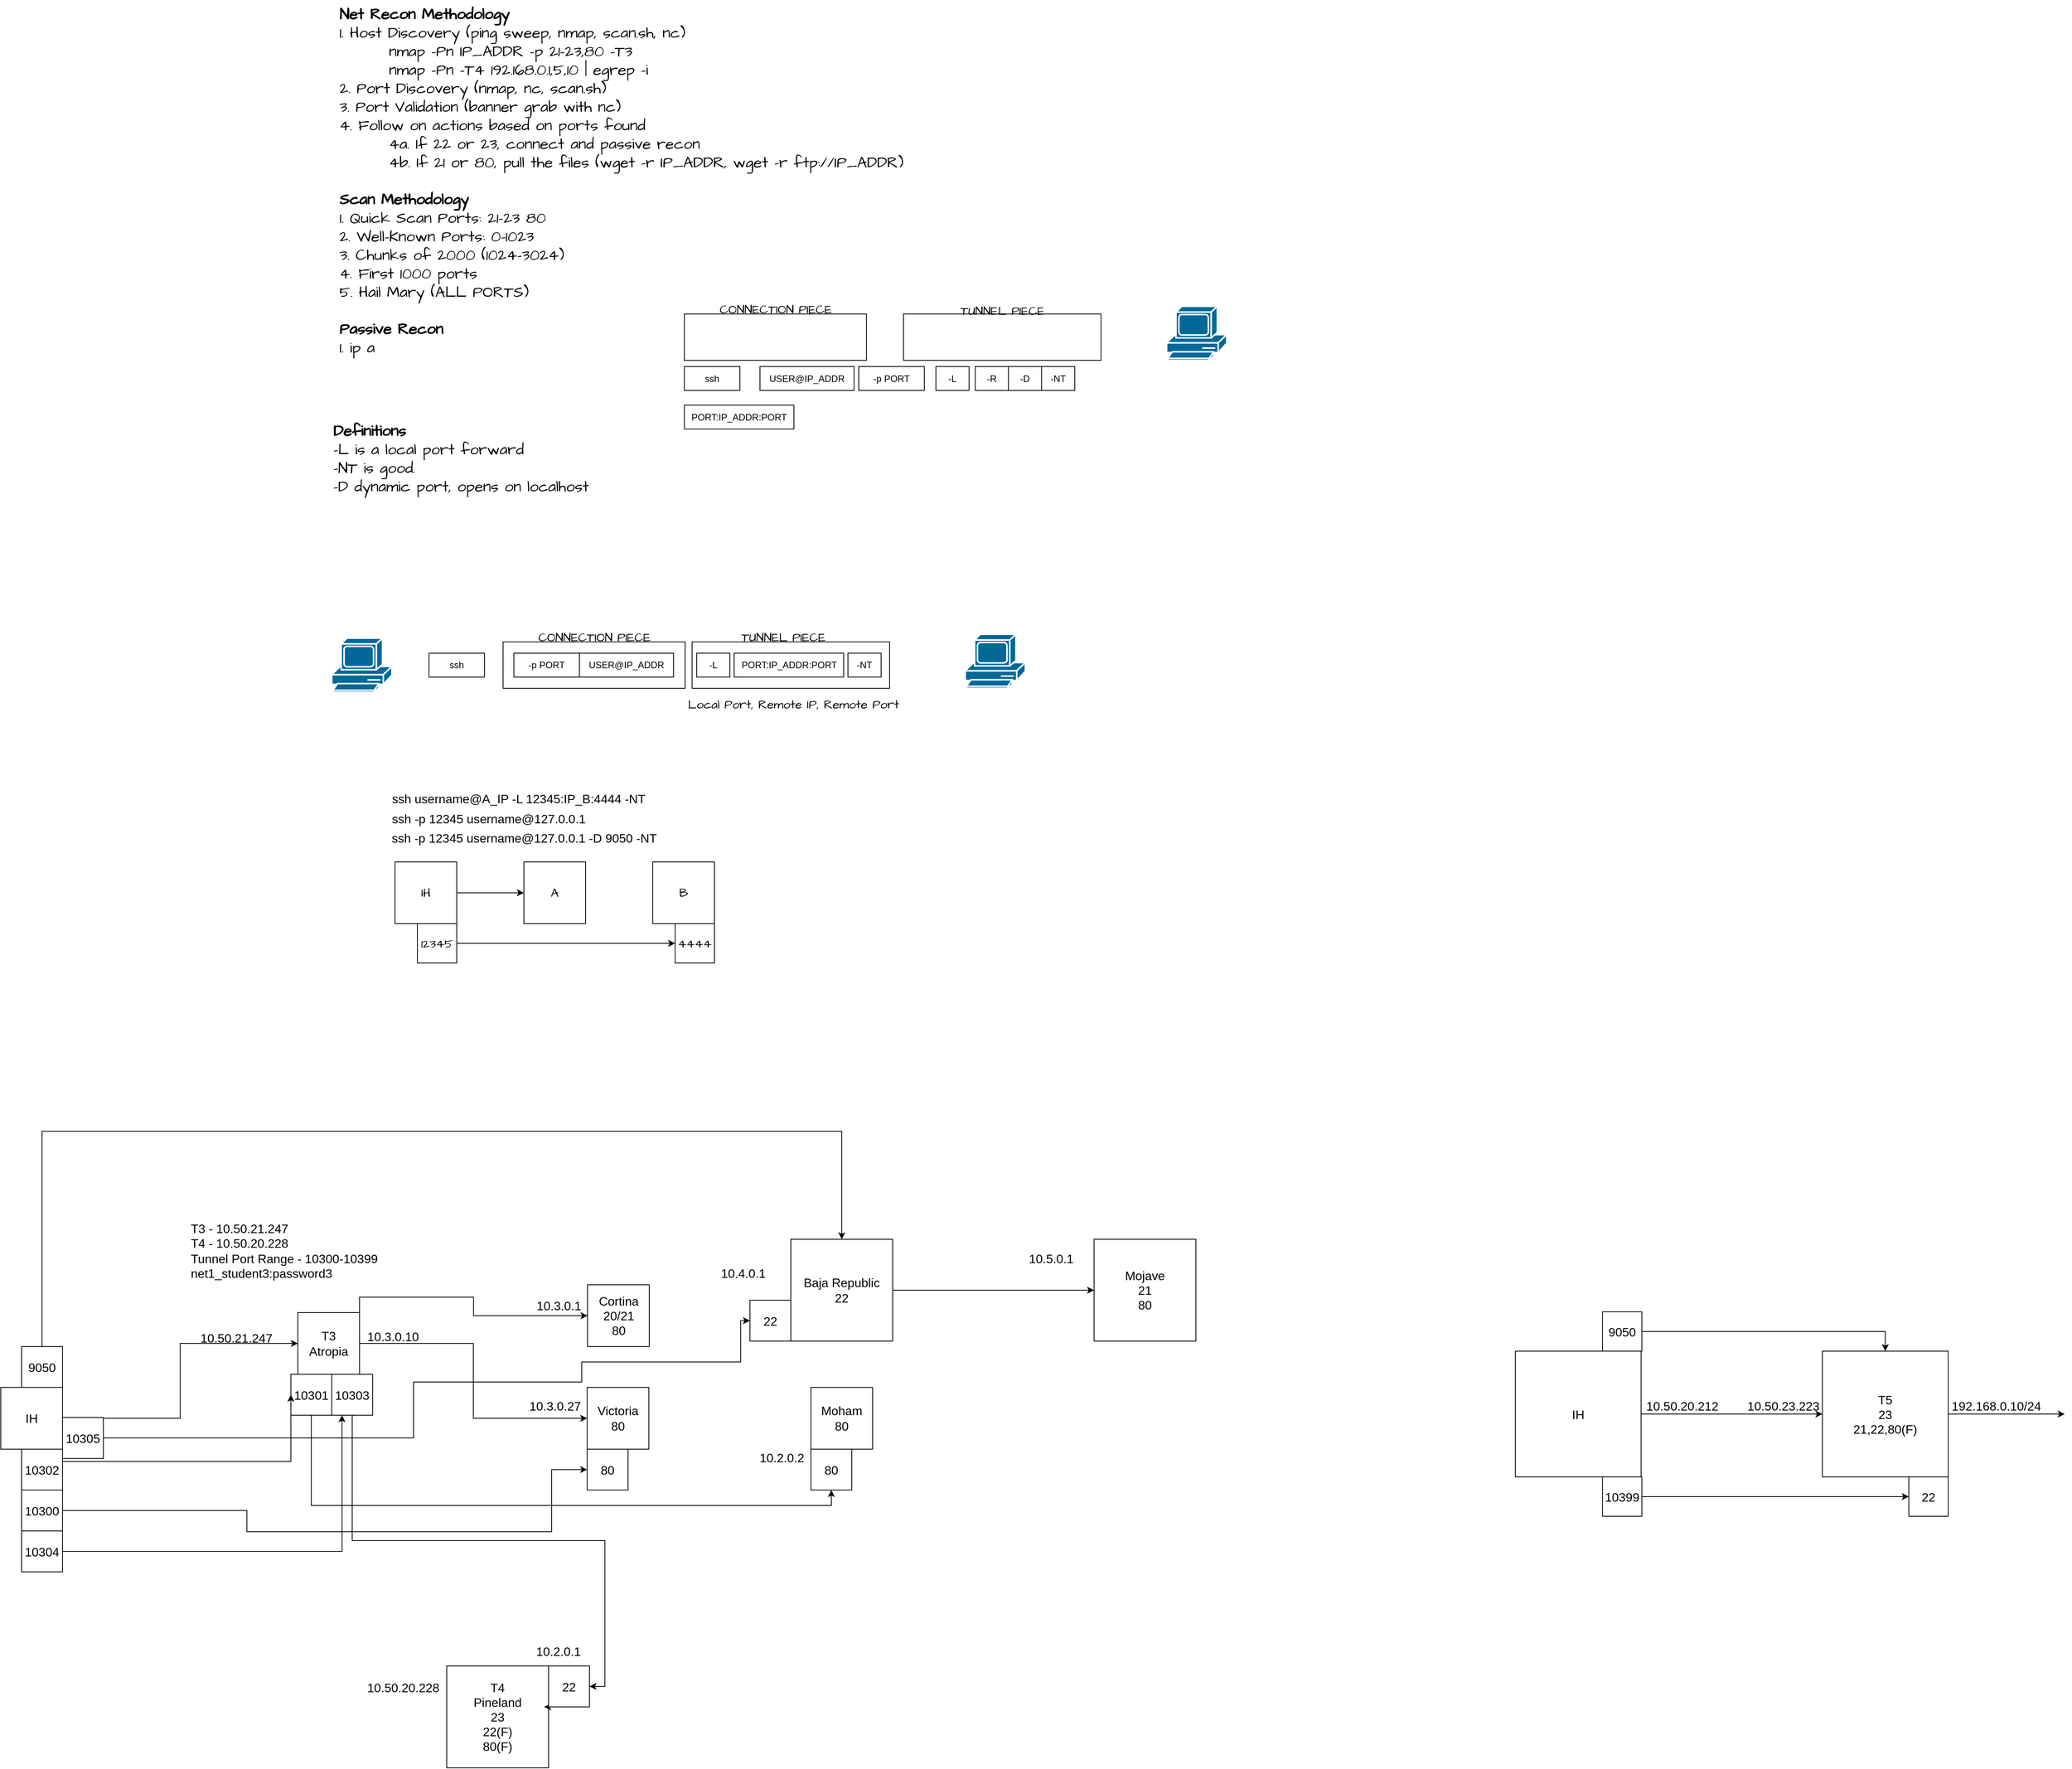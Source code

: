 <mxfile version="20.8.0" type="github"><diagram id="4sowy906ifnnUnxYNSDk" name="Page-1"><mxGraphModel dx="5809" dy="2060" grid="0" gridSize="10" guides="1" tooltips="1" connect="1" arrows="1" fold="1" page="0" pageScale="1" pageWidth="850" pageHeight="1100" math="0" shadow="0"><root><mxCell id="0"/><mxCell id="1" parent="0"/><mxCell id="Gu2aqTKsOxCdssKuxV53-10" value="" style="group" vertex="1" connectable="0" parent="1"><mxGeometry x="125" y="1013" width="236" height="86" as="geometry"/></mxCell><mxCell id="Gu2aqTKsOxCdssKuxV53-11" value="" style="rounded=0;whiteSpace=wrap;html=1;fontFamily=Architects Daughter;fontSource=https%3A%2F%2Ffonts.googleapis.com%2Fcss%3Ffamily%3DArchitects%2BDaughter;fontSize=20;" vertex="1" parent="Gu2aqTKsOxCdssKuxV53-10"><mxGeometry y="25.881" width="236" height="60.119" as="geometry"/></mxCell><mxCell id="Gu2aqTKsOxCdssKuxV53-12" value="&lt;font style=&quot;font-size: 16px;&quot;&gt;CONNECTION PIECE&lt;/font&gt;" style="text;html=1;align=center;verticalAlign=middle;resizable=0;points=[];autosize=1;strokeColor=none;fillColor=none;fontSize=20;fontFamily=Architects Daughter;" vertex="1" parent="Gu2aqTKsOxCdssKuxV53-10"><mxGeometry x="36.504" width="163" height="36" as="geometry"/></mxCell><mxCell id="TgUVJBOBUJ-jDbtfDFaI-1" value="&lt;div style=&quot;border-color: var(--border-color); text-align: left;&quot;&gt;&lt;span style=&quot;border-color: var(--border-color); background-color: initial;&quot;&gt;&lt;font style=&quot;border-color: var(--border-color); font-size: 20px;&quot; color=&quot;#000000&quot; data-font-src=&quot;https://fonts.googleapis.com/css?family=Architects+Daughter&quot; face=&quot;Architects Daughter&quot;&gt;&lt;b style=&quot;border-color: var(--border-color);&quot;&gt;Net Recon Methodology&lt;/b&gt;&lt;/font&gt;&lt;/span&gt;&lt;/div&gt;&lt;font style=&quot;border-color: var(--border-color); font-size: 20px;&quot; data-font-src=&quot;https://fonts.googleapis.com/css?family=Architects+Daughter&quot; face=&quot;Architects Daughter&quot;&gt;&lt;div style=&quot;border-color: var(--border-color); text-align: left;&quot;&gt;&lt;span style=&quot;border-color: var(--border-color); background-color: initial;&quot;&gt;&lt;font style=&quot;border-color: var(--border-color); font-size: 20px;&quot; color=&quot;#000000&quot;&gt;1. Host Discovery (ping sweep, nmap, scan.sh, nc)&lt;/font&gt;&lt;/span&gt;&lt;/div&gt;&lt;div style=&quot;border-color: var(--border-color); text-align: left;&quot;&gt;&lt;span style=&quot;border-color: var(--border-color); background-color: initial;&quot;&gt;&lt;font style=&quot;border-color: var(--border-color); font-size: 20px;&quot; color=&quot;#000000&quot;&gt;&lt;span style=&quot;white-space: pre;&quot;&gt;&#9;&lt;/span&gt;nmap -Pn IP_ADDR -p 21-23,80 -T3&lt;br&gt;&lt;/font&gt;&lt;/span&gt;&lt;/div&gt;&lt;div style=&quot;border-color: var(--border-color); text-align: left;&quot;&gt;&lt;span style=&quot;border-color: var(--border-color); background-color: initial;&quot;&gt;&lt;font style=&quot;border-color: var(--border-color); font-size: 20px;&quot; color=&quot;#000000&quot;&gt;&lt;span style=&quot;white-space: pre;&quot;&gt;&#9;&lt;/span&gt;nmap -Pn -T4 192.168.0.1,5,10 | egrep -i&lt;br&gt;&lt;/font&gt;&lt;/span&gt;&lt;/div&gt;&lt;div style=&quot;border-color: var(--border-color); text-align: left;&quot;&gt;&lt;span style=&quot;border-color: var(--border-color); background-color: initial;&quot;&gt;&lt;font style=&quot;border-color: var(--border-color); font-size: 20px;&quot; color=&quot;#000000&quot;&gt;2. Port Discovery (nmap, nc, scan.sh)&lt;/font&gt;&lt;/span&gt;&lt;/div&gt;&lt;div style=&quot;border-color: var(--border-color); text-align: left;&quot;&gt;&lt;span style=&quot;border-color: var(--border-color); background-color: initial;&quot;&gt;&lt;font style=&quot;border-color: var(--border-color); font-size: 20px;&quot; color=&quot;#000000&quot;&gt;3. Port Validation (banner grab with nc)&lt;/font&gt;&lt;/span&gt;&lt;/div&gt;&lt;div style=&quot;border-color: var(--border-color); text-align: left;&quot;&gt;&lt;span style=&quot;border-color: var(--border-color); background-color: initial;&quot;&gt;&lt;font style=&quot;border-color: var(--border-color); font-size: 20px;&quot; color=&quot;#000000&quot;&gt;4. Follow on actions based on ports found&lt;/font&gt;&lt;/span&gt;&lt;/div&gt;&lt;div style=&quot;border-color: var(--border-color); text-align: left;&quot;&gt;&lt;span style=&quot;border-color: var(--border-color); background-color: initial;&quot;&gt;&lt;font style=&quot;border-color: var(--border-color); font-size: 20px;&quot; color=&quot;#000000&quot;&gt;&lt;span style=&quot;border-color: var(--border-color);&quot;&gt;&#9;&lt;/span&gt;&lt;span style=&quot;white-space: pre;&quot;&gt;&#9;&lt;/span&gt;4a. If 22 or 23, connect and passive recon&lt;br style=&quot;border-color: var(--border-color);&quot;&gt;&lt;/font&gt;&lt;/span&gt;&lt;/div&gt;&lt;div style=&quot;border-color: var(--border-color); text-align: left;&quot;&gt;&lt;span style=&quot;border-color: var(--border-color); background-color: initial;&quot;&gt;&lt;font style=&quot;border-color: var(--border-color); font-size: 20px;&quot; color=&quot;#000000&quot;&gt;&lt;span style=&quot;border-color: var(--border-color);&quot;&gt;&#9;&lt;/span&gt;&lt;span style=&quot;white-space: pre;&quot;&gt;&#9;&lt;/span&gt;4b. If 21 or 80, pull the files (wget -r IP_ADDR, wget -r ftp://IP_ADDR)&lt;/font&gt;&lt;/span&gt;&lt;/div&gt;&lt;div style=&quot;border-color: var(--border-color); text-align: left;&quot;&gt;&lt;font style=&quot;font-size: 20px;&quot;&gt;&lt;br style=&quot;border-color: var(--border-color);&quot;&gt;&lt;/font&gt;&lt;/div&gt;&lt;div style=&quot;border-color: var(--border-color); text-align: left;&quot;&gt;&lt;font style=&quot;border-color: var(--border-color); font-size: 20px;&quot; color=&quot;#000000&quot;&gt;&lt;b style=&quot;border-color: var(--border-color);&quot;&gt;Scan Methodology&lt;/b&gt;&lt;/font&gt;&lt;/div&gt;&lt;div style=&quot;border-color: var(--border-color); text-align: left;&quot;&gt;1. Quick Scan Ports: 21-23 80&lt;/div&gt;&lt;div style=&quot;border-color: var(--border-color); text-align: left;&quot;&gt;2. Well-Known Ports: 0-1023&lt;/div&gt;&lt;div style=&quot;border-color: var(--border-color); text-align: left;&quot;&gt;3. Chunks of 2000 (1024-3024)&lt;/div&gt;&lt;div style=&quot;border-color: var(--border-color); text-align: left;&quot;&gt;4. First 1000 ports&lt;/div&gt;&lt;div style=&quot;border-color: var(--border-color); text-align: left;&quot;&gt;5. Hail Mary (ALL PORTS)&lt;/div&gt;&lt;div style=&quot;border-color: var(--border-color); text-align: left;&quot;&gt;&lt;br&gt;&lt;/div&gt;&lt;div style=&quot;border-color: var(--border-color); text-align: left;&quot;&gt;&lt;b&gt;Passive Recon&lt;/b&gt;&lt;/div&gt;&lt;div style=&quot;border-color: var(--border-color); text-align: left;&quot;&gt;1. ip a&lt;/div&gt;&lt;div style=&quot;border-color: var(--border-color); text-align: left;&quot;&gt;&lt;br&gt;&lt;/div&gt;&lt;div style=&quot;border-color: var(--border-color); text-align: left;&quot;&gt;&lt;br&gt;&lt;/div&gt;&lt;div style=&quot;border-color: var(--border-color); text-align: left;&quot;&gt;&lt;br style=&quot;border-color: var(--border-color); color: rgb(255, 255, 255);&quot;&gt;&lt;/div&gt;&lt;/font&gt;" style="text;html=1;align=center;verticalAlign=middle;resizable=0;points=[];autosize=1;strokeColor=none;fillColor=none;fontSize=20;fontFamily=Architects Daughter;hachureGap=4;fontSource=https%3A%2F%2Ffonts.googleapis.com%2Fcss%3Ffamily%3DArchitects%2BDaughter;rounded=0;" parent="1" vertex="1"><mxGeometry x="-97" y="207" width="749" height="540" as="geometry"/></mxCell><mxCell id="Nnn1nSsQsslOlj38--iZ-5" value="ssh" style="rounded=0;whiteSpace=wrap;html=1;" parent="1" vertex="1"><mxGeometry x="360" y="682" width="72" height="31" as="geometry"/></mxCell><mxCell id="Nnn1nSsQsslOlj38--iZ-6" value="USER@IP_ADDR" style="rounded=0;whiteSpace=wrap;html=1;" parent="1" vertex="1"><mxGeometry x="458" y="682" width="122" height="31" as="geometry"/></mxCell><mxCell id="Nnn1nSsQsslOlj38--iZ-8" value="-L" style="rounded=0;whiteSpace=wrap;html=1;" parent="1" vertex="1"><mxGeometry x="686" y="682" width="43" height="31" as="geometry"/></mxCell><mxCell id="Nnn1nSsQsslOlj38--iZ-9" value="-p PORT" style="rounded=0;whiteSpace=wrap;html=1;" parent="1" vertex="1"><mxGeometry x="586" y="682" width="85" height="31" as="geometry"/></mxCell><mxCell id="Nnn1nSsQsslOlj38--iZ-10" value="-NT" style="rounded=0;whiteSpace=wrap;html=1;" parent="1" vertex="1"><mxGeometry x="823" y="682" width="43" height="31" as="geometry"/></mxCell><mxCell id="Nnn1nSsQsslOlj38--iZ-11" value="-D" style="rounded=0;whiteSpace=wrap;html=1;" parent="1" vertex="1"><mxGeometry x="780" y="682" width="43" height="31" as="geometry"/></mxCell><mxCell id="Nnn1nSsQsslOlj38--iZ-12" value="-R" style="rounded=0;whiteSpace=wrap;html=1;" parent="1" vertex="1"><mxGeometry x="737" y="682" width="43" height="31" as="geometry"/></mxCell><mxCell id="Nnn1nSsQsslOlj38--iZ-13" value="&lt;font data-font-src=&quot;https://fonts.googleapis.com/css?family=Architects+Daughter&quot; face=&quot;Architects Daughter&quot; style=&quot;font-size: 20px;&quot;&gt;&lt;b&gt;Definitions&lt;/b&gt;&lt;br&gt;-L is a local port forward&lt;br&gt;-NT is good.&lt;br&gt;-D dynamic port, opens on localhost&lt;br&gt;&lt;/font&gt;" style="text;html=1;align=left;verticalAlign=middle;resizable=0;points=[];autosize=1;strokeColor=none;fillColor=none;" parent="1" vertex="1"><mxGeometry x="-97" y="747" width="349" height="108" as="geometry"/></mxCell><mxCell id="Nnn1nSsQsslOlj38--iZ-14" value="" style="shape=mxgraph.cisco.computers_and_peripherals.pc;sketch=0;html=1;pointerEvents=1;dashed=0;fillColor=#036897;strokeColor=#ffffff;strokeWidth=2;verticalLabelPosition=bottom;verticalAlign=top;align=center;outlineConnect=0;fontFamily=Architects Daughter;fontSource=https%3A%2F%2Ffonts.googleapis.com%2Fcss%3Ffamily%3DArchitects%2BDaughter;fontSize=20;" parent="1" vertex="1"><mxGeometry x="985" y="604" width="78" height="70" as="geometry"/></mxCell><mxCell id="Nnn1nSsQsslOlj38--iZ-20" value="ssh" style="rounded=0;whiteSpace=wrap;html=1;" parent="1" vertex="1"><mxGeometry x="29" y="1053.5" width="72" height="31" as="geometry"/></mxCell><mxCell id="Nnn1nSsQsslOlj38--iZ-22" value="-p PORT" style="rounded=0;whiteSpace=wrap;html=1;" parent="1" vertex="1"><mxGeometry x="139" y="1053.5" width="85" height="31" as="geometry"/></mxCell><mxCell id="Nnn1nSsQsslOlj38--iZ-23" value="USER@IP_ADDR" style="rounded=0;whiteSpace=wrap;html=1;" parent="1" vertex="1"><mxGeometry x="224" y="1053.5" width="122" height="31" as="geometry"/></mxCell><mxCell id="Nnn1nSsQsslOlj38--iZ-35" value="" style="group" parent="1" vertex="1" connectable="0"><mxGeometry x="573" y="1013" width="256" height="131" as="geometry"/></mxCell><mxCell id="Nnn1nSsQsslOlj38--iZ-36" value="" style="group" parent="Nnn1nSsQsslOlj38--iZ-35" vertex="1" connectable="0"><mxGeometry x="-203" width="256" height="86" as="geometry"/></mxCell><mxCell id="Nnn1nSsQsslOlj38--iZ-37" value="" style="rounded=0;whiteSpace=wrap;html=1;fontFamily=Architects Daughter;fontSource=https%3A%2F%2Ffonts.googleapis.com%2Fcss%3Ffamily%3DArchitects%2BDaughter;fontSize=20;" parent="Nnn1nSsQsslOlj38--iZ-36" vertex="1"><mxGeometry y="25.88" width="256" height="60.12" as="geometry"/></mxCell><mxCell id="Nnn1nSsQsslOlj38--iZ-38" value="&lt;font style=&quot;font-size: 16px;&quot;&gt;TUNNEL PIECE&lt;/font&gt;" style="text;html=1;align=center;verticalAlign=middle;resizable=0;points=[];autosize=1;strokeColor=none;fillColor=none;fontSize=20;fontFamily=Architects Daughter;" parent="Nnn1nSsQsslOlj38--iZ-36" vertex="1"><mxGeometry x="54.504" width="127" height="36" as="geometry"/></mxCell><mxCell id="Nnn1nSsQsslOlj38--iZ-39" value="-L" style="rounded=0;whiteSpace=wrap;html=1;" parent="Nnn1nSsQsslOlj38--iZ-36" vertex="1"><mxGeometry x="6" y="40.44" width="43" height="31" as="geometry"/></mxCell><mxCell id="Nnn1nSsQsslOlj38--iZ-41" value="PORT:IP_ADDR:PORT" style="rounded=0;whiteSpace=wrap;html=1;" parent="Nnn1nSsQsslOlj38--iZ-36" vertex="1"><mxGeometry x="54.5" y="40.44" width="142" height="31" as="geometry"/></mxCell><mxCell id="Nnn1nSsQsslOlj38--iZ-48" value="-NT" style="rounded=0;whiteSpace=wrap;html=1;" parent="Nnn1nSsQsslOlj38--iZ-36" vertex="1"><mxGeometry x="202" y="40.44" width="43" height="31" as="geometry"/></mxCell><mxCell id="Nnn1nSsQsslOlj38--iZ-40" value="PORT:IP_ADDR:PORT" style="rounded=0;whiteSpace=wrap;html=1;" parent="1" vertex="1"><mxGeometry x="360" y="732" width="142" height="31" as="geometry"/></mxCell><mxCell id="Nnn1nSsQsslOlj38--iZ-56" value="Local Port, Remote IP, Remote Port" style="text;html=1;align=center;verticalAlign=middle;resizable=0;points=[];autosize=1;strokeColor=none;fillColor=none;fontSize=16;fontFamily=Architects Daughter;" parent="1" vertex="1"><mxGeometry x="355" y="1104" width="291" height="31" as="geometry"/></mxCell><mxCell id="Nnn1nSsQsslOlj38--iZ-63" value="" style="group" parent="1" vertex="1" connectable="0"><mxGeometry x="-97" y="1029" width="899" height="75" as="geometry"/></mxCell><mxCell id="Nnn1nSsQsslOlj38--iZ-18" value="" style="shape=mxgraph.cisco.computers_and_peripherals.pc;sketch=0;html=1;pointerEvents=1;dashed=0;fillColor=#036897;strokeColor=#ffffff;strokeWidth=2;verticalLabelPosition=bottom;verticalAlign=top;align=center;outlineConnect=0;fontFamily=Architects Daughter;fontSource=https%3A%2F%2Ffonts.googleapis.com%2Fcss%3Ffamily%3DArchitects%2BDaughter;fontSize=20;" parent="Nnn1nSsQsslOlj38--iZ-63" vertex="1"><mxGeometry y="5" width="78" height="70" as="geometry"/></mxCell><mxCell id="Nnn1nSsQsslOlj38--iZ-19" value="" style="shape=mxgraph.cisco.computers_and_peripherals.pc;sketch=0;html=1;pointerEvents=1;dashed=0;fillColor=#036897;strokeColor=#ffffff;strokeWidth=2;verticalLabelPosition=bottom;verticalAlign=top;align=center;outlineConnect=0;fontFamily=Architects Daughter;fontSource=https%3A%2F%2Ffonts.googleapis.com%2Fcss%3Ffamily%3DArchitects%2BDaughter;fontSize=20;" parent="Nnn1nSsQsslOlj38--iZ-63" vertex="1"><mxGeometry x="821" width="78" height="70" as="geometry"/></mxCell><mxCell id="Nnn1nSsQsslOlj38--iZ-73" value="&lt;font face=&quot;Helvetica&quot;&gt;ssh username@A_IP -L 12345:IP_B:4444 -NT&amp;nbsp;&lt;/font&gt;" style="text;html=1;align=center;verticalAlign=middle;resizable=0;points=[];autosize=1;strokeColor=none;fillColor=none;fontSize=16;fontFamily=Architects Daughter;" parent="1" vertex="1"><mxGeometry x="-29" y="1227" width="351" height="32" as="geometry"/></mxCell><mxCell id="Nnn1nSsQsslOlj38--iZ-80" style="edgeStyle=orthogonalEdgeStyle;rounded=0;orthogonalLoop=1;jettySize=auto;html=1;entryX=0;entryY=0.5;entryDx=0;entryDy=0;fontFamily=Architects Daughter;fontSource=https%3A%2F%2Ffonts.googleapis.com%2Fcss%3Ffamily%3DArchitects%2BDaughter;fontSize=16;" parent="1" source="Nnn1nSsQsslOlj38--iZ-74" target="Nnn1nSsQsslOlj38--iZ-75" edge="1"><mxGeometry relative="1" as="geometry"/></mxCell><mxCell id="Nnn1nSsQsslOlj38--iZ-74" value="IH" style="whiteSpace=wrap;html=1;aspect=fixed;fontFamily=Architects Daughter;fontSource=https%3A%2F%2Ffonts.googleapis.com%2Fcss%3Ffamily%3DArchitects%2BDaughter;fontSize=16;" parent="1" vertex="1"><mxGeometry x="-15" y="1324" width="80" height="80" as="geometry"/></mxCell><mxCell id="Nnn1nSsQsslOlj38--iZ-75" value="A" style="whiteSpace=wrap;html=1;aspect=fixed;fontFamily=Architects Daughter;fontSource=https%3A%2F%2Ffonts.googleapis.com%2Fcss%3Ffamily%3DArchitects%2BDaughter;fontSize=16;" parent="1" vertex="1"><mxGeometry x="152" y="1324" width="80" height="80" as="geometry"/></mxCell><mxCell id="Nnn1nSsQsslOlj38--iZ-76" value="B" style="whiteSpace=wrap;html=1;aspect=fixed;fontFamily=Architects Daughter;fontSource=https%3A%2F%2Ffonts.googleapis.com%2Fcss%3Ffamily%3DArchitects%2BDaughter;fontSize=16;" parent="1" vertex="1"><mxGeometry x="319" y="1324" width="80" height="80" as="geometry"/></mxCell><mxCell id="Nnn1nSsQsslOlj38--iZ-79" style="edgeStyle=orthogonalEdgeStyle;rounded=0;orthogonalLoop=1;jettySize=auto;html=1;entryX=0;entryY=0.5;entryDx=0;entryDy=0;fontFamily=Architects Daughter;fontSource=https%3A%2F%2Ffonts.googleapis.com%2Fcss%3Ffamily%3DArchitects%2BDaughter;fontSize=16;" parent="1" source="Nnn1nSsQsslOlj38--iZ-77" target="Nnn1nSsQsslOlj38--iZ-78" edge="1"><mxGeometry relative="1" as="geometry"/></mxCell><mxCell id="Nnn1nSsQsslOlj38--iZ-77" value="12345" style="whiteSpace=wrap;html=1;aspect=fixed;fontFamily=Architects Daughter;fontSource=https%3A%2F%2Ffonts.googleapis.com%2Fcss%3Ffamily%3DArchitects%2BDaughter;fontSize=16;" parent="1" vertex="1"><mxGeometry x="14" y="1404" width="51" height="51" as="geometry"/></mxCell><mxCell id="Nnn1nSsQsslOlj38--iZ-78" value="4444" style="whiteSpace=wrap;html=1;aspect=fixed;fontFamily=Architects Daughter;fontSource=https%3A%2F%2Ffonts.googleapis.com%2Fcss%3Ffamily%3DArchitects%2BDaughter;fontSize=16;" parent="1" vertex="1"><mxGeometry x="348" y="1404" width="51" height="51" as="geometry"/></mxCell><mxCell id="Nnn1nSsQsslOlj38--iZ-82" value="&lt;font face=&quot;Helvetica&quot;&gt;ssh -p 12345 username@127.0.0.1&lt;/font&gt;" style="text;html=1;align=center;verticalAlign=middle;resizable=0;points=[];autosize=1;strokeColor=none;fillColor=none;fontSize=16;fontFamily=Architects Daughter;" parent="1" vertex="1"><mxGeometry x="-29" y="1253" width="269" height="32" as="geometry"/></mxCell><mxCell id="Nnn1nSsQsslOlj38--iZ-83" value="&lt;font face=&quot;Helvetica&quot;&gt;ssh -p 12345 username@127.0.0.1 -D 9050 -NT&lt;/font&gt;" style="text;html=1;align=center;verticalAlign=middle;resizable=0;points=[];autosize=1;strokeColor=none;fillColor=none;fontSize=16;fontFamily=Architects Daughter;" parent="1" vertex="1"><mxGeometry x="-29" y="1278" width="362" height="32" as="geometry"/></mxCell><mxCell id="Nnn1nSsQsslOlj38--iZ-25" value="" style="group" parent="1" vertex="1" connectable="0"><mxGeometry x="360" y="588" width="236" height="86" as="geometry"/></mxCell><mxCell id="Nnn1nSsQsslOlj38--iZ-26" value="" style="rounded=0;whiteSpace=wrap;html=1;fontFamily=Architects Daughter;fontSource=https%3A%2F%2Ffonts.googleapis.com%2Fcss%3Ffamily%3DArchitects%2BDaughter;fontSize=20;" parent="Nnn1nSsQsslOlj38--iZ-25" vertex="1"><mxGeometry y="25.881" width="236" height="60.119" as="geometry"/></mxCell><mxCell id="Nnn1nSsQsslOlj38--iZ-27" value="&lt;font style=&quot;font-size: 16px;&quot;&gt;CONNECTION PIECE&lt;/font&gt;" style="text;html=1;align=center;verticalAlign=middle;resizable=0;points=[];autosize=1;strokeColor=none;fillColor=none;fontSize=20;fontFamily=Architects Daughter;" parent="Nnn1nSsQsslOlj38--iZ-25" vertex="1"><mxGeometry x="36.504" width="163" height="36" as="geometry"/></mxCell><mxCell id="Nnn1nSsQsslOlj38--iZ-51" value="" style="rounded=0;whiteSpace=wrap;html=1;fontFamily=Architects Daughter;fontSource=https%3A%2F%2Ffonts.googleapis.com%2Fcss%3Ffamily%3DArchitects%2BDaughter;fontSize=20;" parent="1" vertex="1"><mxGeometry x="644" y="613.88" width="256" height="60.12" as="geometry"/></mxCell><mxCell id="Nnn1nSsQsslOlj38--iZ-52" value="&lt;font style=&quot;font-size: 16px;&quot;&gt;TUNNEL PIECE&lt;/font&gt;" style="text;html=1;align=center;verticalAlign=middle;resizable=0;points=[];autosize=1;strokeColor=none;fillColor=none;fontSize=20;fontFamily=Architects Daughter;" parent="1" vertex="1"><mxGeometry x="708.504" y="590" width="127" height="36" as="geometry"/></mxCell><mxCell id="Gu2aqTKsOxCdssKuxV53-13" value="&lt;div style=&quot;text-align: left;&quot;&gt;&lt;span style=&quot;font-size: 16px; background-color: initial;&quot;&gt;T3 - 10.50.21.247&lt;/span&gt;&lt;/div&gt;&lt;font style=&quot;font-size: 16px;&quot;&gt;&lt;div style=&quot;text-align: left;&quot;&gt;&lt;span style=&quot;background-color: initial;&quot;&gt;T4 - 10.50.20.228&lt;/span&gt;&lt;/div&gt;&lt;div style=&quot;text-align: left;&quot;&gt;&lt;span style=&quot;background-color: initial;&quot;&gt;Tunnel Port Range - 10300-10399&lt;/span&gt;&lt;/div&gt;&lt;div style=&quot;text-align: left;&quot;&gt;&lt;span style=&quot;text-align: center;&quot;&gt;net1_student3:password3&lt;/span&gt;&lt;span style=&quot;background-color: initial;&quot;&gt;&lt;br&gt;&lt;/span&gt;&lt;/div&gt;&lt;/font&gt;" style="text;html=1;align=center;verticalAlign=middle;resizable=0;points=[];autosize=1;strokeColor=none;fillColor=none;" vertex="1" parent="1"><mxGeometry x="-289" y="1783" width="260" height="89" as="geometry"/></mxCell><mxCell id="Gu2aqTKsOxCdssKuxV53-57" style="edgeStyle=orthogonalEdgeStyle;rounded=0;orthogonalLoop=1;jettySize=auto;html=1;exitX=1;exitY=0.5;exitDx=0;exitDy=0;entryX=0;entryY=0.5;entryDx=0;entryDy=0;fontSize=16;" edge="1" parent="1" source="Gu2aqTKsOxCdssKuxV53-16" target="Gu2aqTKsOxCdssKuxV53-17"><mxGeometry relative="1" as="geometry"/></mxCell><mxCell id="Gu2aqTKsOxCdssKuxV53-16" value="IH" style="whiteSpace=wrap;html=1;aspect=fixed;fontSize=16;" vertex="1" parent="1"><mxGeometry x="-526" y="2005" width="80" height="80" as="geometry"/></mxCell><mxCell id="Gu2aqTKsOxCdssKuxV53-25" style="edgeStyle=orthogonalEdgeStyle;rounded=0;orthogonalLoop=1;jettySize=auto;html=1;exitX=1;exitY=0.5;exitDx=0;exitDy=0;entryX=0;entryY=0.5;entryDx=0;entryDy=0;fontSize=16;" edge="1" parent="1" source="Gu2aqTKsOxCdssKuxV53-17" target="Gu2aqTKsOxCdssKuxV53-18"><mxGeometry relative="1" as="geometry"/></mxCell><mxCell id="Gu2aqTKsOxCdssKuxV53-33" style="edgeStyle=orthogonalEdgeStyle;rounded=0;orthogonalLoop=1;jettySize=auto;html=1;exitX=1;exitY=0;exitDx=0;exitDy=0;entryX=0;entryY=0.5;entryDx=0;entryDy=0;fontSize=16;" edge="1" parent="1" source="Gu2aqTKsOxCdssKuxV53-17" target="Gu2aqTKsOxCdssKuxV53-32"><mxGeometry relative="1" as="geometry"/></mxCell><mxCell id="Gu2aqTKsOxCdssKuxV53-17" value="T3&lt;br&gt;Atropia" style="whiteSpace=wrap;html=1;aspect=fixed;fontSize=16;" vertex="1" parent="1"><mxGeometry x="-141" y="1908" width="80" height="80" as="geometry"/></mxCell><mxCell id="Gu2aqTKsOxCdssKuxV53-18" value="Victoria&lt;br&gt;80" style="whiteSpace=wrap;html=1;aspect=fixed;fontSize=16;" vertex="1" parent="1"><mxGeometry x="234" y="2005" width="80" height="80" as="geometry"/></mxCell><mxCell id="Gu2aqTKsOxCdssKuxV53-22" style="edgeStyle=orthogonalEdgeStyle;rounded=0;orthogonalLoop=1;jettySize=auto;html=1;exitX=1;exitY=0.5;exitDx=0;exitDy=0;entryX=0;entryY=0.5;entryDx=0;entryDy=0;fontSize=16;" edge="1" parent="1" source="Gu2aqTKsOxCdssKuxV53-19" target="Gu2aqTKsOxCdssKuxV53-20"><mxGeometry relative="1" as="geometry"><Array as="points"><mxPoint x="-207" y="2164"/><mxPoint x="-207" y="2192"/><mxPoint x="188" y="2192"/><mxPoint x="188" y="2112"/></Array></mxGeometry></mxCell><mxCell id="Gu2aqTKsOxCdssKuxV53-19" value="10300" style="whiteSpace=wrap;html=1;aspect=fixed;fontSize=16;" vertex="1" parent="1"><mxGeometry x="-499" y="2138" width="53" height="53" as="geometry"/></mxCell><mxCell id="Gu2aqTKsOxCdssKuxV53-20" value="80" style="whiteSpace=wrap;html=1;aspect=fixed;fontSize=16;" vertex="1" parent="1"><mxGeometry x="234" y="2085" width="53" height="53" as="geometry"/></mxCell><mxCell id="Gu2aqTKsOxCdssKuxV53-23" value="10.3.0.27" style="text;html=1;align=center;verticalAlign=middle;resizable=0;points=[];autosize=1;strokeColor=none;fillColor=none;fontSize=16;" vertex="1" parent="1"><mxGeometry x="149.5" y="2013" width="85" height="31" as="geometry"/></mxCell><mxCell id="Gu2aqTKsOxCdssKuxV53-24" value="10.3.0.10" style="text;html=1;align=center;verticalAlign=middle;resizable=0;points=[];autosize=1;strokeColor=none;fillColor=none;fontSize=16;" vertex="1" parent="1"><mxGeometry x="-61" y="1923" width="85" height="31" as="geometry"/></mxCell><mxCell id="Gu2aqTKsOxCdssKuxV53-27" value="10.50.21.247" style="text;html=1;align=center;verticalAlign=middle;resizable=0;points=[];autosize=1;strokeColor=none;fillColor=none;fontSize=16;" vertex="1" parent="1"><mxGeometry x="-277" y="1925" width="111" height="31" as="geometry"/></mxCell><mxCell id="Gu2aqTKsOxCdssKuxV53-69" style="edgeStyle=orthogonalEdgeStyle;rounded=0;orthogonalLoop=1;jettySize=auto;html=1;entryX=0.5;entryY=0;entryDx=0;entryDy=0;fontSize=16;" edge="1" parent="1" source="Gu2aqTKsOxCdssKuxV53-29" target="Gu2aqTKsOxCdssKuxV53-62"><mxGeometry relative="1" as="geometry"><Array as="points"><mxPoint x="-472" y="1673"/><mxPoint x="564" y="1673"/></Array></mxGeometry></mxCell><mxCell id="Gu2aqTKsOxCdssKuxV53-29" value="9050" style="whiteSpace=wrap;html=1;aspect=fixed;fontSize=16;" vertex="1" parent="1"><mxGeometry x="-499" y="1952" width="53" height="53" as="geometry"/></mxCell><mxCell id="Gu2aqTKsOxCdssKuxV53-32" value="Cortina&lt;br&gt;20/21&lt;br&gt;80" style="whiteSpace=wrap;html=1;aspect=fixed;fontSize=16;" vertex="1" parent="1"><mxGeometry x="234.5" y="1872" width="80" height="80" as="geometry"/></mxCell><mxCell id="Gu2aqTKsOxCdssKuxV53-34" value="10.3.0.1" style="text;html=1;align=center;verticalAlign=middle;resizable=0;points=[];autosize=1;strokeColor=none;fillColor=none;fontSize=16;" vertex="1" parent="1"><mxGeometry x="158.5" y="1883" width="76" height="31" as="geometry"/></mxCell><mxCell id="Gu2aqTKsOxCdssKuxV53-35" value="T4&lt;br&gt;Pineland&lt;br&gt;23&lt;br&gt;22(F)&lt;br&gt;80(F)" style="whiteSpace=wrap;html=1;aspect=fixed;fontSize=16;" vertex="1" parent="1"><mxGeometry x="52" y="2366" width="132" height="132" as="geometry"/></mxCell><mxCell id="Gu2aqTKsOxCdssKuxV53-59" style="edgeStyle=orthogonalEdgeStyle;rounded=0;orthogonalLoop=1;jettySize=auto;html=1;exitX=0.5;exitY=1;exitDx=0;exitDy=0;entryX=0.5;entryY=1;entryDx=0;entryDy=0;fontSize=16;" edge="1" parent="1" source="Gu2aqTKsOxCdssKuxV53-37" target="Gu2aqTKsOxCdssKuxV53-39"><mxGeometry relative="1" as="geometry"/></mxCell><mxCell id="Gu2aqTKsOxCdssKuxV53-37" value="10301" style="whiteSpace=wrap;html=1;aspect=fixed;fontSize=16;" vertex="1" parent="1"><mxGeometry x="-150" y="1988" width="53" height="53" as="geometry"/></mxCell><mxCell id="Gu2aqTKsOxCdssKuxV53-38" value="Moham&lt;br&gt;80" style="whiteSpace=wrap;html=1;aspect=fixed;fontSize=16;" vertex="1" parent="1"><mxGeometry x="524" y="2005" width="80" height="80" as="geometry"/></mxCell><mxCell id="Gu2aqTKsOxCdssKuxV53-39" value="80" style="whiteSpace=wrap;html=1;aspect=fixed;fontSize=16;" vertex="1" parent="1"><mxGeometry x="524" y="2085" width="53" height="53" as="geometry"/></mxCell><mxCell id="Gu2aqTKsOxCdssKuxV53-41" style="edgeStyle=orthogonalEdgeStyle;rounded=0;orthogonalLoop=1;jettySize=auto;html=1;exitX=1;exitY=0.5;exitDx=0;exitDy=0;entryX=0;entryY=0.5;entryDx=0;entryDy=0;fontSize=16;" edge="1" parent="1" source="Gu2aqTKsOxCdssKuxV53-40" target="Gu2aqTKsOxCdssKuxV53-37"><mxGeometry relative="1" as="geometry"><Array as="points"><mxPoint x="-222" y="2101"/><mxPoint x="-34" y="2101"/></Array></mxGeometry></mxCell><mxCell id="Gu2aqTKsOxCdssKuxV53-40" value="10302" style="whiteSpace=wrap;html=1;aspect=fixed;fontSize=16;" vertex="1" parent="1"><mxGeometry x="-499" y="2085" width="53" height="53" as="geometry"/></mxCell><mxCell id="Gu2aqTKsOxCdssKuxV53-45" value="&lt;span style=&quot;color: rgb(0, 0, 0); font-family: Helvetica; font-size: 16px; font-style: normal; font-variant-ligatures: normal; font-variant-caps: normal; font-weight: 400; letter-spacing: normal; orphans: 2; text-align: left; text-indent: 0px; text-transform: none; widows: 2; word-spacing: 0px; -webkit-text-stroke-width: 0px; background-color: rgb(255, 255, 255); text-decoration-thickness: initial; text-decoration-style: initial; text-decoration-color: initial; float: none; display: inline !important;&quot;&gt;10.50.20.228&lt;/span&gt;" style="text;whiteSpace=wrap;html=1;fontSize=16;" vertex="1" parent="1"><mxGeometry x="-52.997" y="2378.005" width="121" height="41" as="geometry"/></mxCell><mxCell id="Gu2aqTKsOxCdssKuxV53-49" style="edgeStyle=orthogonalEdgeStyle;rounded=0;orthogonalLoop=1;jettySize=auto;html=1;exitX=0.5;exitY=1;exitDx=0;exitDy=0;entryX=1;entryY=0.5;entryDx=0;entryDy=0;fontSize=16;" edge="1" parent="1" source="Gu2aqTKsOxCdssKuxV53-47" target="Gu2aqTKsOxCdssKuxV53-48"><mxGeometry relative="1" as="geometry"/></mxCell><mxCell id="Gu2aqTKsOxCdssKuxV53-47" value="10303" style="whiteSpace=wrap;html=1;aspect=fixed;fontSize=16;" vertex="1" parent="1"><mxGeometry x="-97" y="1988" width="53" height="53" as="geometry"/></mxCell><mxCell id="Gu2aqTKsOxCdssKuxV53-61" style="edgeStyle=orthogonalEdgeStyle;rounded=0;orthogonalLoop=1;jettySize=auto;html=1;exitX=0;exitY=1;exitDx=0;exitDy=0;entryX=0.956;entryY=0.405;entryDx=0;entryDy=0;entryPerimeter=0;fontSize=16;" edge="1" parent="1" source="Gu2aqTKsOxCdssKuxV53-48" target="Gu2aqTKsOxCdssKuxV53-35"><mxGeometry relative="1" as="geometry"/></mxCell><mxCell id="Gu2aqTKsOxCdssKuxV53-48" value="22" style="whiteSpace=wrap;html=1;aspect=fixed;fontSize=16;" vertex="1" parent="1"><mxGeometry x="184" y="2366" width="53" height="53" as="geometry"/></mxCell><mxCell id="Gu2aqTKsOxCdssKuxV53-50" value="&lt;span style=&quot;color: rgb(0, 0, 0); font-family: Helvetica; font-size: 16px; font-style: normal; font-variant-ligatures: normal; font-variant-caps: normal; font-weight: 400; letter-spacing: normal; orphans: 2; text-align: left; text-indent: 0px; text-transform: none; widows: 2; word-spacing: 0px; -webkit-text-stroke-width: 0px; background-color: rgb(255, 255, 255); text-decoration-thickness: initial; text-decoration-style: initial; text-decoration-color: initial; float: none; display: inline !important;&quot;&gt;10.2.0.1&lt;/span&gt;" style="text;whiteSpace=wrap;html=1;fontSize=16;" vertex="1" parent="1"><mxGeometry x="166.003" y="2331.005" width="121" height="41" as="geometry"/></mxCell><mxCell id="Gu2aqTKsOxCdssKuxV53-52" style="edgeStyle=orthogonalEdgeStyle;rounded=0;orthogonalLoop=1;jettySize=auto;html=1;entryX=0.25;entryY=1;entryDx=0;entryDy=0;fontSize=16;" edge="1" parent="1" source="Gu2aqTKsOxCdssKuxV53-51" target="Gu2aqTKsOxCdssKuxV53-47"><mxGeometry relative="1" as="geometry"/></mxCell><mxCell id="Gu2aqTKsOxCdssKuxV53-51" value="10304" style="whiteSpace=wrap;html=1;aspect=fixed;fontSize=16;" vertex="1" parent="1"><mxGeometry x="-499" y="2191" width="53" height="53" as="geometry"/></mxCell><mxCell id="Gu2aqTKsOxCdssKuxV53-56" value="10.2.0.2" style="text;html=1;align=center;verticalAlign=middle;resizable=0;points=[];autosize=1;strokeColor=none;fillColor=none;fontSize=16;" vertex="1" parent="1"><mxGeometry x="448" y="2080" width="76" height="31" as="geometry"/></mxCell><mxCell id="Gu2aqTKsOxCdssKuxV53-70" style="edgeStyle=orthogonalEdgeStyle;rounded=0;orthogonalLoop=1;jettySize=auto;html=1;exitX=1;exitY=0.5;exitDx=0;exitDy=0;entryX=0;entryY=0.5;entryDx=0;entryDy=0;fontSize=16;" edge="1" parent="1" source="Gu2aqTKsOxCdssKuxV53-62" target="Gu2aqTKsOxCdssKuxV53-67"><mxGeometry relative="1" as="geometry"/></mxCell><mxCell id="Gu2aqTKsOxCdssKuxV53-62" value="Baja Republic&lt;br&gt;22" style="whiteSpace=wrap;html=1;aspect=fixed;fontSize=16;" vertex="1" parent="1"><mxGeometry x="498" y="1813" width="132" height="132" as="geometry"/></mxCell><mxCell id="Gu2aqTKsOxCdssKuxV53-63" value="10.4.0.1" style="text;html=1;align=center;verticalAlign=middle;resizable=0;points=[];autosize=1;strokeColor=none;fillColor=none;fontSize=16;" vertex="1" parent="1"><mxGeometry x="398" y="1841" width="76" height="31" as="geometry"/></mxCell><mxCell id="Gu2aqTKsOxCdssKuxV53-66" style="edgeStyle=orthogonalEdgeStyle;rounded=0;orthogonalLoop=1;jettySize=auto;html=1;exitX=1;exitY=0.5;exitDx=0;exitDy=0;entryX=0;entryY=0.5;entryDx=0;entryDy=0;fontSize=16;" edge="1" parent="1" source="Gu2aqTKsOxCdssKuxV53-64" target="Gu2aqTKsOxCdssKuxV53-65"><mxGeometry relative="1" as="geometry"><Array as="points"><mxPoint x="9" y="1998"/><mxPoint x="227" y="1998"/><mxPoint x="227" y="1972"/><mxPoint x="433" y="1972"/><mxPoint x="433" y="1919"/></Array></mxGeometry></mxCell><mxCell id="Gu2aqTKsOxCdssKuxV53-64" value="10305" style="whiteSpace=wrap;html=1;aspect=fixed;fontSize=16;" vertex="1" parent="1"><mxGeometry x="-446" y="2044" width="53" height="53" as="geometry"/></mxCell><mxCell id="Gu2aqTKsOxCdssKuxV53-65" value="22" style="whiteSpace=wrap;html=1;aspect=fixed;fontSize=16;" vertex="1" parent="1"><mxGeometry x="445" y="1892" width="53" height="53" as="geometry"/></mxCell><mxCell id="Gu2aqTKsOxCdssKuxV53-67" value="Mojave&lt;br&gt;21&lt;br&gt;80" style="whiteSpace=wrap;html=1;aspect=fixed;fontSize=16;" vertex="1" parent="1"><mxGeometry x="891" y="1813" width="132" height="132" as="geometry"/></mxCell><mxCell id="Gu2aqTKsOxCdssKuxV53-68" value="10.5.0.1" style="text;html=1;align=center;verticalAlign=middle;resizable=0;points=[];autosize=1;strokeColor=none;fillColor=none;fontSize=16;" vertex="1" parent="1"><mxGeometry x="797" y="1822" width="76" height="31" as="geometry"/></mxCell><mxCell id="Gu2aqTKsOxCdssKuxV53-78" style="edgeStyle=orthogonalEdgeStyle;rounded=0;orthogonalLoop=1;jettySize=auto;html=1;fontSize=16;" edge="1" parent="1" source="Gu2aqTKsOxCdssKuxV53-72"><mxGeometry relative="1" as="geometry"><mxPoint x="2149" y="2039.5" as="targetPoint"/></mxGeometry></mxCell><mxCell id="Gu2aqTKsOxCdssKuxV53-72" value="T5&lt;br&gt;23&lt;br&gt;21,22,80(F)" style="whiteSpace=wrap;html=1;aspect=fixed;fontSize=16;" vertex="1" parent="1"><mxGeometry x="1835" y="1958" width="163" height="163" as="geometry"/></mxCell><mxCell id="Gu2aqTKsOxCdssKuxV53-76" style="edgeStyle=orthogonalEdgeStyle;rounded=0;orthogonalLoop=1;jettySize=auto;html=1;exitX=1;exitY=0.5;exitDx=0;exitDy=0;entryX=0;entryY=0.5;entryDx=0;entryDy=0;fontSize=16;" edge="1" parent="1" source="Gu2aqTKsOxCdssKuxV53-73" target="Gu2aqTKsOxCdssKuxV53-72"><mxGeometry relative="1" as="geometry"/></mxCell><mxCell id="Gu2aqTKsOxCdssKuxV53-73" value="IH" style="whiteSpace=wrap;html=1;aspect=fixed;fontSize=16;" vertex="1" parent="1"><mxGeometry x="1437" y="1958" width="163" height="163" as="geometry"/></mxCell><mxCell id="Gu2aqTKsOxCdssKuxV53-75" value="10.50.23.223" style="text;html=1;align=center;verticalAlign=middle;resizable=0;points=[];autosize=1;strokeColor=none;fillColor=none;fontSize=16;" vertex="1" parent="1"><mxGeometry x="1728" y="2013" width="111" height="31" as="geometry"/></mxCell><mxCell id="Gu2aqTKsOxCdssKuxV53-79" value="192.168.0.10/24" style="text;html=1;align=center;verticalAlign=middle;resizable=0;points=[];autosize=1;strokeColor=none;fillColor=none;fontSize=16;" vertex="1" parent="1"><mxGeometry x="1993" y="2013" width="134" height="31" as="geometry"/></mxCell><mxCell id="Gu2aqTKsOxCdssKuxV53-80" value="10.50.20.212" style="text;html=1;align=center;verticalAlign=middle;resizable=0;points=[];autosize=1;strokeColor=none;fillColor=none;fontSize=16;" vertex="1" parent="1"><mxGeometry x="1597" y="2013" width="111" height="31" as="geometry"/></mxCell><mxCell id="Gu2aqTKsOxCdssKuxV53-84" style="edgeStyle=orthogonalEdgeStyle;rounded=0;orthogonalLoop=1;jettySize=auto;html=1;exitX=1;exitY=0.5;exitDx=0;exitDy=0;entryX=0;entryY=0.5;entryDx=0;entryDy=0;fontSize=16;" edge="1" parent="1" source="Gu2aqTKsOxCdssKuxV53-81" target="Gu2aqTKsOxCdssKuxV53-83"><mxGeometry relative="1" as="geometry"/></mxCell><mxCell id="Gu2aqTKsOxCdssKuxV53-81" value="10399" style="whiteSpace=wrap;html=1;aspect=fixed;fontSize=16;" vertex="1" parent="1"><mxGeometry x="1550" y="2121" width="51" height="51" as="geometry"/></mxCell><mxCell id="Gu2aqTKsOxCdssKuxV53-83" value="22" style="whiteSpace=wrap;html=1;aspect=fixed;fontSize=16;" vertex="1" parent="1"><mxGeometry x="1947" y="2121" width="51" height="51" as="geometry"/></mxCell><mxCell id="Gu2aqTKsOxCdssKuxV53-88" style="edgeStyle=orthogonalEdgeStyle;rounded=0;orthogonalLoop=1;jettySize=auto;html=1;entryX=0.5;entryY=0;entryDx=0;entryDy=0;fontSize=16;" edge="1" parent="1" source="Gu2aqTKsOxCdssKuxV53-87" target="Gu2aqTKsOxCdssKuxV53-72"><mxGeometry relative="1" as="geometry"/></mxCell><mxCell id="Gu2aqTKsOxCdssKuxV53-87" value="9050" style="whiteSpace=wrap;html=1;aspect=fixed;fontSize=16;" vertex="1" parent="1"><mxGeometry x="1550" y="1907" width="51" height="51" as="geometry"/></mxCell></root></mxGraphModel></diagram></mxfile>